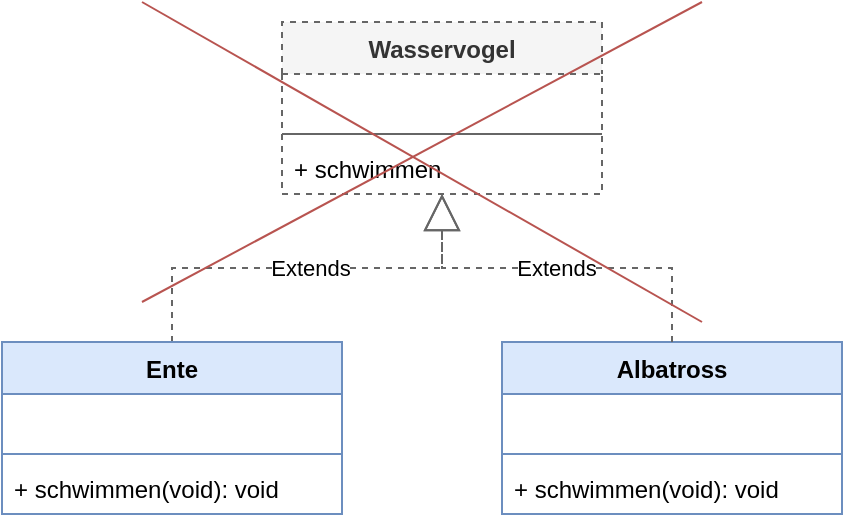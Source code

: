 <mxfile version="26.1.1">
  <diagram name="Seite-1" id="t1emL3vpIH7qn-BHUX7M">
    <mxGraphModel dx="954" dy="498" grid="1" gridSize="10" guides="1" tooltips="1" connect="1" arrows="1" fold="1" page="1" pageScale="1" pageWidth="827" pageHeight="1169" math="0" shadow="0">
      <root>
        <mxCell id="0" />
        <mxCell id="1" parent="0" />
        <mxCell id="36W76WUCiMHh3-ogT2_d-14" value="Extends" style="endArrow=block;endSize=16;endFill=0;html=1;rounded=0;exitX=0.5;exitY=0;exitDx=0;exitDy=0;edgeStyle=orthogonalEdgeStyle;fillColor=#f5f5f5;strokeColor=#666666;dashed=1;" edge="1" parent="1" source="ouGo8xsbE3St2x3m8OEg-1" target="36W76WUCiMHh3-ogT2_d-9">
          <mxGeometry x="0.008" width="160" relative="1" as="geometry">
            <mxPoint x="495" y="156" as="sourcePoint" />
            <mxPoint x="380" y="170" as="targetPoint" />
            <mxPoint as="offset" />
          </mxGeometry>
        </mxCell>
        <mxCell id="ouGo8xsbE3St2x3m8OEg-1" value="Ente" style="swimlane;fontStyle=1;align=center;verticalAlign=top;childLayout=stackLayout;horizontal=1;startSize=26;horizontalStack=0;resizeParent=1;resizeParentMax=0;resizeLast=0;collapsible=1;marginBottom=0;whiteSpace=wrap;html=1;fillColor=#dae8fc;strokeColor=#6c8ebf;" parent="1" vertex="1">
          <mxGeometry x="160" y="190" width="170" height="86" as="geometry" />
        </mxCell>
        <mxCell id="ouGo8xsbE3St2x3m8OEg-9" value="&amp;nbsp;" style="text;strokeColor=none;fillColor=none;align=left;verticalAlign=top;spacingLeft=4;spacingRight=4;overflow=hidden;rotatable=0;points=[[0,0.5],[1,0.5]];portConstraint=eastwest;whiteSpace=wrap;html=1;" parent="ouGo8xsbE3St2x3m8OEg-1" vertex="1">
          <mxGeometry y="26" width="170" height="26" as="geometry" />
        </mxCell>
        <mxCell id="ouGo8xsbE3St2x3m8OEg-3" value="" style="line;strokeWidth=1;fillColor=none;align=left;verticalAlign=middle;spacingTop=-1;spacingLeft=3;spacingRight=3;rotatable=0;labelPosition=right;points=[];portConstraint=eastwest;strokeColor=inherit;" parent="ouGo8xsbE3St2x3m8OEg-1" vertex="1">
          <mxGeometry y="52" width="170" height="8" as="geometry" />
        </mxCell>
        <mxCell id="ouGo8xsbE3St2x3m8OEg-4" value="+ schwimmen(void): void" style="text;strokeColor=none;fillColor=none;align=left;verticalAlign=top;spacingLeft=4;spacingRight=4;overflow=hidden;rotatable=0;points=[[0,0.5],[1,0.5]];portConstraint=eastwest;whiteSpace=wrap;html=1;" parent="ouGo8xsbE3St2x3m8OEg-1" vertex="1">
          <mxGeometry y="60" width="170" height="26" as="geometry" />
        </mxCell>
        <mxCell id="36W76WUCiMHh3-ogT2_d-5" value="Albatross" style="swimlane;fontStyle=1;align=center;verticalAlign=top;childLayout=stackLayout;horizontal=1;startSize=26;horizontalStack=0;resizeParent=1;resizeParentMax=0;resizeLast=0;collapsible=1;marginBottom=0;whiteSpace=wrap;html=1;fillColor=#dae8fc;strokeColor=#6c8ebf;" vertex="1" parent="1">
          <mxGeometry x="410" y="190" width="170" height="86" as="geometry" />
        </mxCell>
        <mxCell id="36W76WUCiMHh3-ogT2_d-6" value="&amp;nbsp;" style="text;strokeColor=none;fillColor=none;align=left;verticalAlign=top;spacingLeft=4;spacingRight=4;overflow=hidden;rotatable=0;points=[[0,0.5],[1,0.5]];portConstraint=eastwest;whiteSpace=wrap;html=1;" vertex="1" parent="36W76WUCiMHh3-ogT2_d-5">
          <mxGeometry y="26" width="170" height="26" as="geometry" />
        </mxCell>
        <mxCell id="36W76WUCiMHh3-ogT2_d-7" value="" style="line;strokeWidth=1;fillColor=none;align=left;verticalAlign=middle;spacingTop=-1;spacingLeft=3;spacingRight=3;rotatable=0;labelPosition=right;points=[];portConstraint=eastwest;strokeColor=inherit;" vertex="1" parent="36W76WUCiMHh3-ogT2_d-5">
          <mxGeometry y="52" width="170" height="8" as="geometry" />
        </mxCell>
        <mxCell id="36W76WUCiMHh3-ogT2_d-8" value="+ schwimmen(void): void" style="text;strokeColor=none;fillColor=none;align=left;verticalAlign=top;spacingLeft=4;spacingRight=4;overflow=hidden;rotatable=0;points=[[0,0.5],[1,0.5]];portConstraint=eastwest;whiteSpace=wrap;html=1;" vertex="1" parent="36W76WUCiMHh3-ogT2_d-5">
          <mxGeometry y="60" width="170" height="26" as="geometry" />
        </mxCell>
        <mxCell id="36W76WUCiMHh3-ogT2_d-9" value="Wasservogel" style="swimlane;fontStyle=1;align=center;verticalAlign=top;childLayout=stackLayout;horizontal=1;startSize=26;horizontalStack=0;resizeParent=1;resizeParentMax=0;resizeLast=0;collapsible=1;marginBottom=0;whiteSpace=wrap;html=1;fillColor=#f5f5f5;strokeColor=#666666;fillStyle=auto;fontColor=#333333;dashed=1;" vertex="1" parent="1">
          <mxGeometry x="300" y="30" width="160" height="86" as="geometry" />
        </mxCell>
        <mxCell id="36W76WUCiMHh3-ogT2_d-10" value="&amp;nbsp;" style="text;strokeColor=none;fillColor=none;align=left;verticalAlign=top;spacingLeft=4;spacingRight=4;overflow=hidden;rotatable=0;points=[[0,0.5],[1,0.5]];portConstraint=eastwest;whiteSpace=wrap;html=1;" vertex="1" parent="36W76WUCiMHh3-ogT2_d-9">
          <mxGeometry y="26" width="160" height="26" as="geometry" />
        </mxCell>
        <mxCell id="36W76WUCiMHh3-ogT2_d-11" value="" style="line;strokeWidth=1;fillColor=none;align=left;verticalAlign=middle;spacingTop=-1;spacingLeft=3;spacingRight=3;rotatable=0;labelPosition=right;points=[];portConstraint=eastwest;strokeColor=inherit;" vertex="1" parent="36W76WUCiMHh3-ogT2_d-9">
          <mxGeometry y="52" width="160" height="8" as="geometry" />
        </mxCell>
        <mxCell id="36W76WUCiMHh3-ogT2_d-12" value="+ schwimmen" style="text;strokeColor=none;fillColor=none;align=left;verticalAlign=top;spacingLeft=4;spacingRight=4;overflow=hidden;rotatable=0;points=[[0,0.5],[1,0.5]];portConstraint=eastwest;whiteSpace=wrap;html=1;" vertex="1" parent="36W76WUCiMHh3-ogT2_d-9">
          <mxGeometry y="60" width="160" height="26" as="geometry" />
        </mxCell>
        <mxCell id="36W76WUCiMHh3-ogT2_d-17" value="Extends" style="endArrow=block;endSize=16;endFill=0;html=1;rounded=0;edgeStyle=orthogonalEdgeStyle;fillColor=#f5f5f5;strokeColor=#666666;dashed=1;" edge="1" parent="1" source="36W76WUCiMHh3-ogT2_d-5" target="36W76WUCiMHh3-ogT2_d-9">
          <mxGeometry x="0.008" width="160" relative="1" as="geometry">
            <mxPoint x="255" y="200" as="sourcePoint" />
            <mxPoint x="390" y="126" as="targetPoint" />
            <mxPoint as="offset" />
          </mxGeometry>
        </mxCell>
        <mxCell id="36W76WUCiMHh3-ogT2_d-21" value="" style="endArrow=none;html=1;rounded=0;fillColor=#f8cecc;strokeColor=#b85450;" edge="1" parent="1">
          <mxGeometry width="50" height="50" relative="1" as="geometry">
            <mxPoint x="230" y="170" as="sourcePoint" />
            <mxPoint x="510" y="20" as="targetPoint" />
          </mxGeometry>
        </mxCell>
        <mxCell id="36W76WUCiMHh3-ogT2_d-22" value="" style="endArrow=none;html=1;rounded=0;fillColor=#f8cecc;strokeColor=#b85450;" edge="1" parent="1">
          <mxGeometry width="50" height="50" relative="1" as="geometry">
            <mxPoint x="510" y="180" as="sourcePoint" />
            <mxPoint x="230" y="20" as="targetPoint" />
          </mxGeometry>
        </mxCell>
      </root>
    </mxGraphModel>
  </diagram>
</mxfile>
